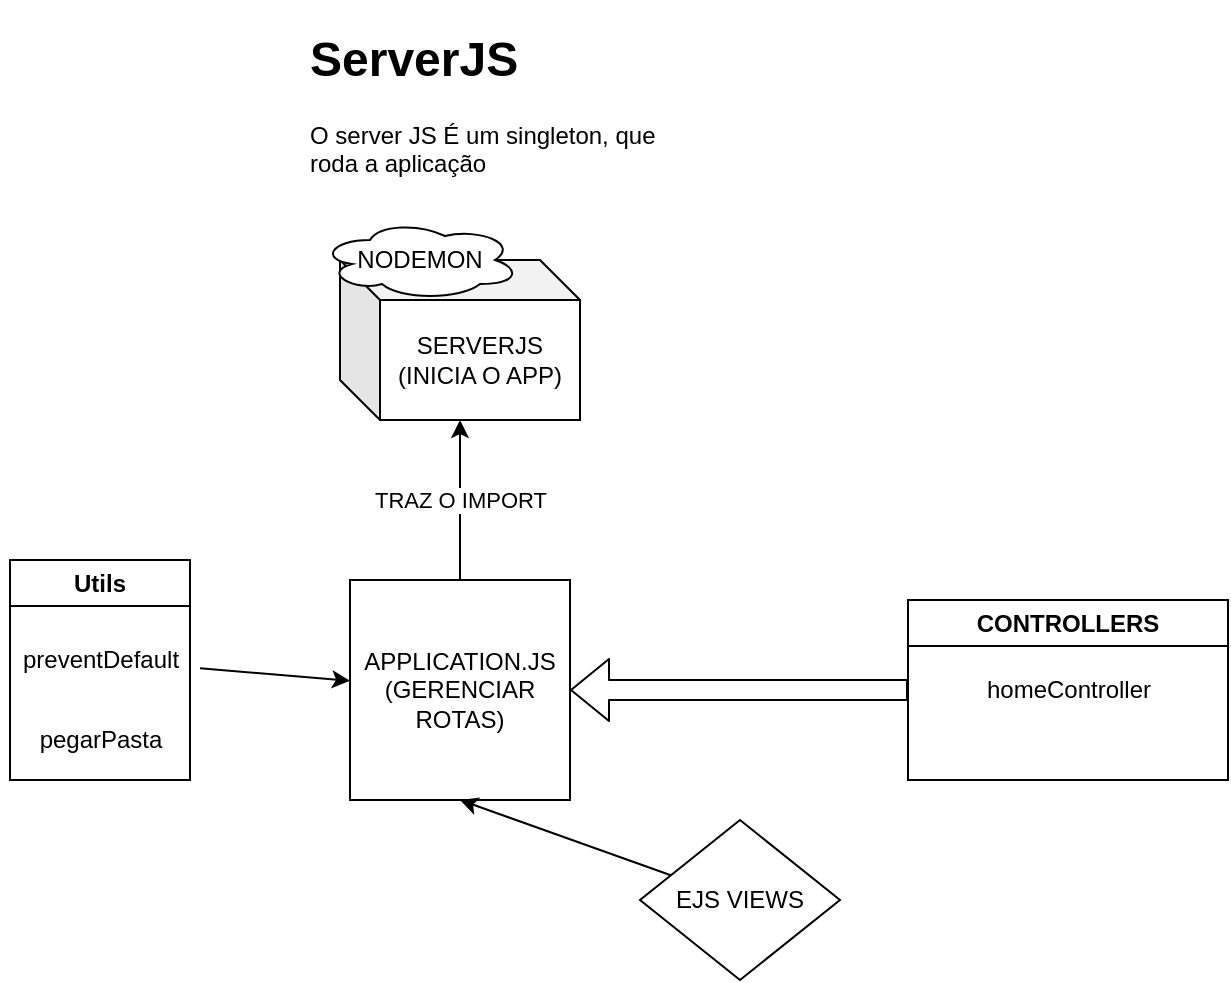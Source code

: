 <mxfile>
    <diagram id="6l5SmoawIopFMFBdhA97" name="Página-1">
        <mxGraphModel dx="959" dy="594" grid="1" gridSize="10" guides="1" tooltips="1" connect="1" arrows="1" fold="1" page="1" pageScale="1" pageWidth="827" pageHeight="1169" math="0" shadow="0">
            <root>
                <mxCell id="0"/>
                <mxCell id="1" parent="0"/>
                <mxCell id="2" value="SERVERJS&lt;br&gt;(INICIA O APP)" style="shape=cube;whiteSpace=wrap;html=1;boundedLbl=1;backgroundOutline=1;darkOpacity=0.05;darkOpacity2=0.1;" parent="1" vertex="1">
                    <mxGeometry x="250" y="150" width="120" height="80" as="geometry"/>
                </mxCell>
                <mxCell id="3" value="&lt;h1&gt;ServerJS&lt;/h1&gt;&lt;p&gt;O server JS É um singleton, que roda a aplicação&lt;/p&gt;" style="text;html=1;strokeColor=none;fillColor=none;spacing=5;spacingTop=-20;whiteSpace=wrap;overflow=hidden;rounded=0;" parent="1" vertex="1">
                    <mxGeometry x="230" y="30" width="190" height="120" as="geometry"/>
                </mxCell>
                <mxCell id="5" value="TRAZ O IMPORT" style="edgeStyle=none;html=1;" parent="1" source="4" target="2" edge="1">
                    <mxGeometry relative="1" as="geometry"/>
                </mxCell>
                <mxCell id="4" value="APPLICATION.JS&lt;br&gt;(GERENCIAR ROTAS)" style="whiteSpace=wrap;html=1;aspect=fixed;" parent="1" vertex="1">
                    <mxGeometry x="255" y="310" width="110" height="110" as="geometry"/>
                </mxCell>
                <mxCell id="6" value="NODEMON" style="ellipse;shape=cloud;whiteSpace=wrap;html=1;" parent="1" vertex="1">
                    <mxGeometry x="240" y="130" width="100" height="40" as="geometry"/>
                </mxCell>
                <mxCell id="7" value="" style="shape=flexArrow;endArrow=classic;html=1;entryX=1;entryY=0.5;entryDx=0;entryDy=0;exitX=0;exitY=0.5;exitDx=0;exitDy=0;" parent="1" source="8" target="4" edge="1">
                    <mxGeometry width="50" height="50" relative="1" as="geometry">
                        <mxPoint x="530" y="365" as="sourcePoint"/>
                        <mxPoint x="640" y="190" as="targetPoint"/>
                    </mxGeometry>
                </mxCell>
                <mxCell id="8" value="CONTROLLERS" style="swimlane;whiteSpace=wrap;html=1;" parent="1" vertex="1">
                    <mxGeometry x="534" y="320" width="160" height="90" as="geometry"/>
                </mxCell>
                <mxCell id="9" value="homeController" style="text;html=1;align=center;verticalAlign=middle;resizable=0;points=[];autosize=1;strokeColor=none;fillColor=none;" parent="8" vertex="1">
                    <mxGeometry x="25" y="30" width="110" height="30" as="geometry"/>
                </mxCell>
                <mxCell id="11" value="Utils&lt;br&gt;" style="swimlane;horizontal=0;whiteSpace=wrap;html=1;rotation=90;" parent="1" vertex="1">
                    <mxGeometry x="75" y="310" width="110" height="90" as="geometry"/>
                </mxCell>
                <mxCell id="12" value="preventDefault" style="text;html=1;align=center;verticalAlign=middle;resizable=0;points=[];autosize=1;strokeColor=none;fillColor=none;" parent="11" vertex="1">
                    <mxGeometry x="5" y="25" width="100" height="30" as="geometry"/>
                </mxCell>
                <mxCell id="13" value="pegarPasta" style="text;html=1;align=center;verticalAlign=middle;resizable=0;points=[];autosize=1;strokeColor=none;fillColor=none;" parent="11" vertex="1">
                    <mxGeometry x="15" y="65" width="80" height="30" as="geometry"/>
                </mxCell>
                <mxCell id="14" style="edgeStyle=none;html=1;" edge="1" parent="1" source="12" target="4">
                    <mxGeometry relative="1" as="geometry"/>
                </mxCell>
                <mxCell id="16" style="edgeStyle=none;html=1;entryX=0.5;entryY=1;entryDx=0;entryDy=0;" edge="1" parent="1" source="15" target="4">
                    <mxGeometry relative="1" as="geometry"/>
                </mxCell>
                <mxCell id="15" value="EJS VIEWS" style="rhombus;whiteSpace=wrap;html=1;" vertex="1" parent="1">
                    <mxGeometry x="400" y="430" width="100" height="80" as="geometry"/>
                </mxCell>
            </root>
        </mxGraphModel>
    </diagram>
</mxfile>